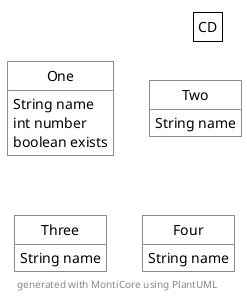 @startuml
<style>
	classDiagram {
		class {
			BackgroundColor White
			RoundCorner 0
	  }
	  legend {
      BackgroundColor White
      RoundCorner 0
    }
</style>
hide circle
hide empty members
  skinparam classAttributeIconSize 0
legend top right
  CD
end legend
class One {
  {field} String name
  {field} int number
  {field} boolean exists
}
class Two {
  {field} String name
}
class Three {
  {field} String name
}
class Four {
  {field} String name
}
center footer generated with MontiCore using PlantUML
@enduml
